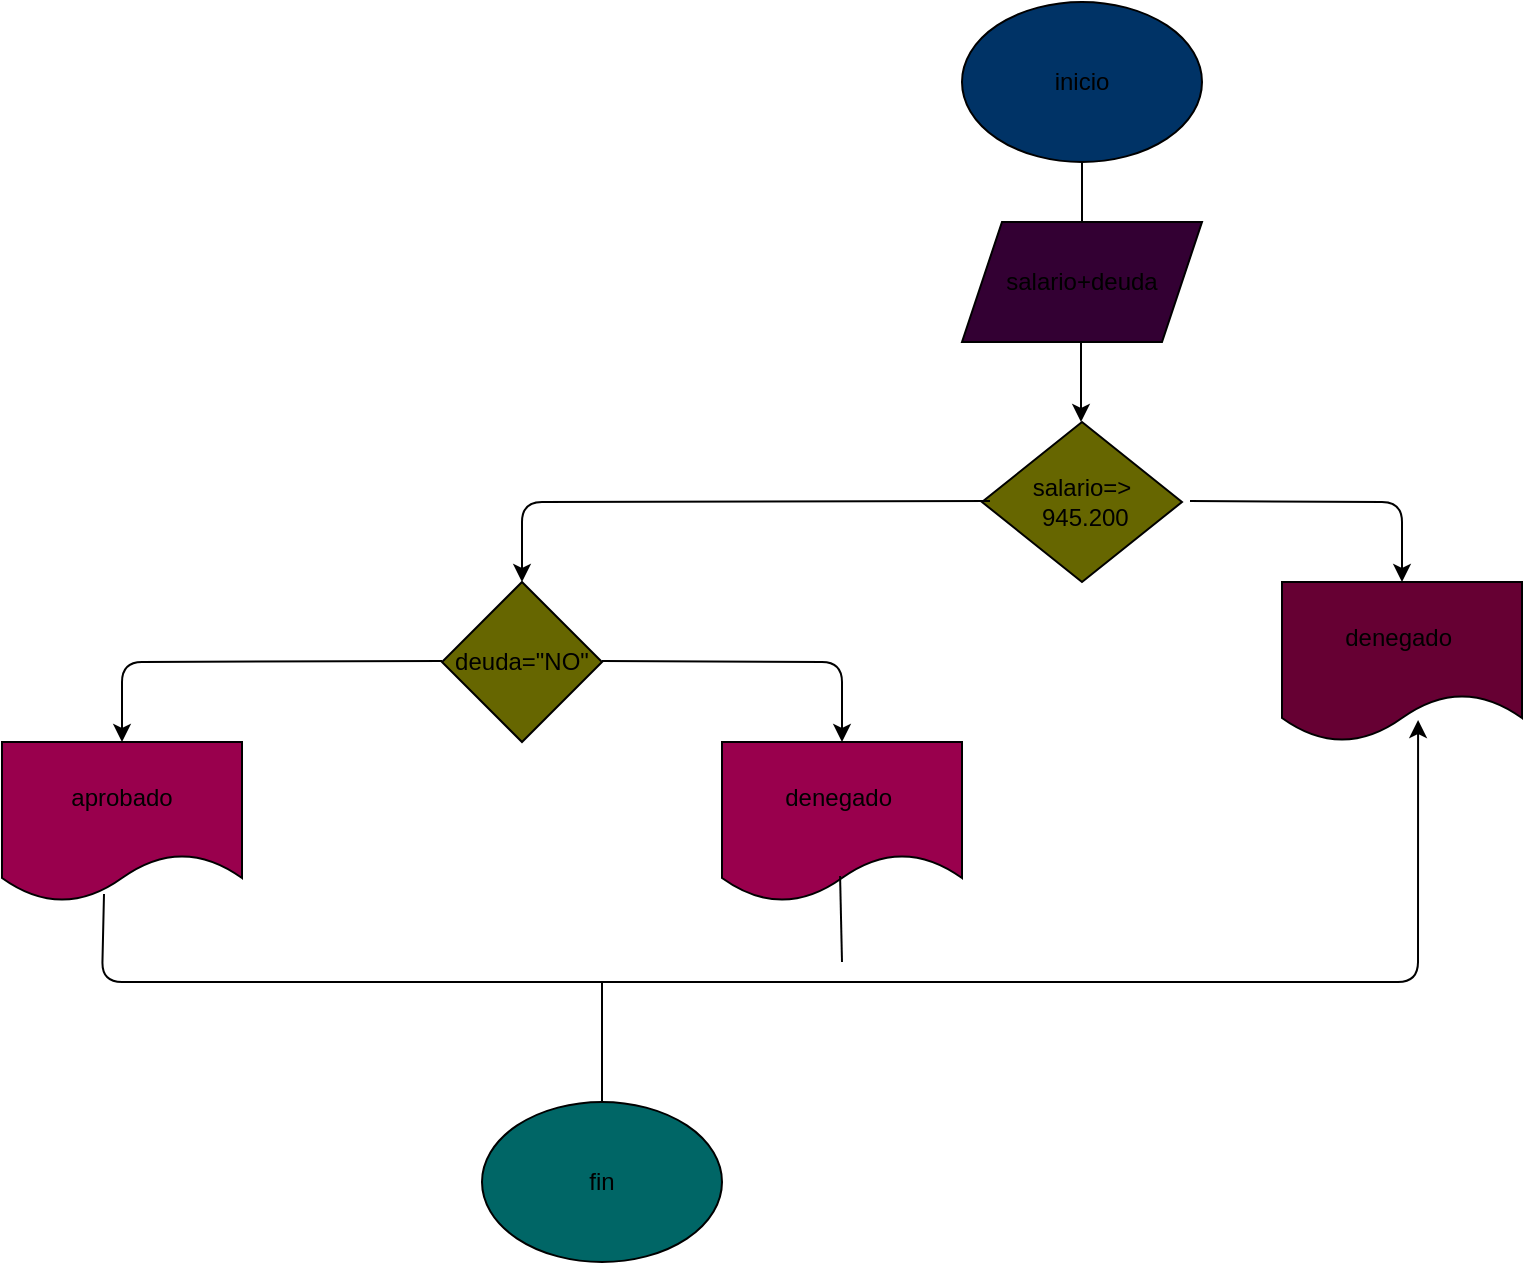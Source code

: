 <mxfile>
    <diagram id="ZhaXKBwOM6sVf6U-sbfk" name="Página-1">
        <mxGraphModel dx="1729" dy="1580" grid="1" gridSize="10" guides="1" tooltips="1" connect="1" arrows="1" fold="1" page="1" pageScale="1" pageWidth="827" pageHeight="1169" math="0" shadow="0">
            <root>
                <mxCell id="0"/>
                <mxCell id="1" parent="0"/>
                <mxCell id="2" value="inicio" style="ellipse;whiteSpace=wrap;html=1;fillColor=#003366;" vertex="1" parent="1">
                    <mxGeometry x="300" y="-10" width="120" height="80" as="geometry"/>
                </mxCell>
                <mxCell id="3" value="" style="endArrow=none;html=1;" edge="1" parent="1">
                    <mxGeometry width="50" height="50" relative="1" as="geometry">
                        <mxPoint x="360" y="100" as="sourcePoint"/>
                        <mxPoint x="360" y="70" as="targetPoint"/>
                    </mxGeometry>
                </mxCell>
                <mxCell id="4" value="salario+deuda" style="shape=parallelogram;perimeter=parallelogramPerimeter;whiteSpace=wrap;html=1;fixedSize=1;fillColor=#330033;" vertex="1" parent="1">
                    <mxGeometry x="300" y="100" width="120" height="60" as="geometry"/>
                </mxCell>
                <mxCell id="5" value="" style="endArrow=classic;html=1;" edge="1" parent="1">
                    <mxGeometry width="50" height="50" relative="1" as="geometry">
                        <mxPoint x="359.5" y="160" as="sourcePoint"/>
                        <mxPoint x="359.5" y="200" as="targetPoint"/>
                        <Array as="points">
                            <mxPoint x="359.5" y="180"/>
                        </Array>
                    </mxGeometry>
                </mxCell>
                <mxCell id="6" value="salario=&amp;gt;&lt;br&gt;&amp;nbsp;945.200" style="rhombus;whiteSpace=wrap;html=1;fillColor=#666600;" vertex="1" parent="1">
                    <mxGeometry x="310" y="200" width="100" height="80" as="geometry"/>
                </mxCell>
                <mxCell id="7" value="" style="endArrow=classic;html=1;" edge="1" parent="1">
                    <mxGeometry relative="1" as="geometry">
                        <mxPoint x="414" y="239.5" as="sourcePoint"/>
                        <mxPoint x="520" y="280" as="targetPoint"/>
                        <Array as="points">
                            <mxPoint x="520" y="240"/>
                        </Array>
                    </mxGeometry>
                </mxCell>
                <mxCell id="10" value="denegado&amp;nbsp;" style="shape=document;whiteSpace=wrap;html=1;boundedLbl=1;fillColor=#660033;" vertex="1" parent="1">
                    <mxGeometry x="460" y="280" width="120" height="80" as="geometry"/>
                </mxCell>
                <mxCell id="11" value="" style="endArrow=classic;html=1;" edge="1" parent="1">
                    <mxGeometry relative="1" as="geometry">
                        <mxPoint x="314" y="239.5" as="sourcePoint"/>
                        <mxPoint x="80" y="280" as="targetPoint"/>
                        <Array as="points">
                            <mxPoint x="80" y="240"/>
                        </Array>
                    </mxGeometry>
                </mxCell>
                <mxCell id="13" value="deuda=&quot;NO&quot;" style="rhombus;whiteSpace=wrap;html=1;fillColor=#666600;" vertex="1" parent="1">
                    <mxGeometry x="40" y="280" width="80" height="80" as="geometry"/>
                </mxCell>
                <mxCell id="14" value="" style="endArrow=classic;html=1;" edge="1" parent="1">
                    <mxGeometry relative="1" as="geometry">
                        <mxPoint x="120" y="319.5" as="sourcePoint"/>
                        <mxPoint x="240" y="360" as="targetPoint"/>
                        <Array as="points">
                            <mxPoint x="240" y="320"/>
                        </Array>
                    </mxGeometry>
                </mxCell>
                <mxCell id="16" value="denegado&amp;nbsp;" style="shape=document;whiteSpace=wrap;html=1;boundedLbl=1;fillColor=#99004D;" vertex="1" parent="1">
                    <mxGeometry x="180" y="360" width="120" height="80" as="geometry"/>
                </mxCell>
                <mxCell id="17" value="" style="endArrow=classic;html=1;" edge="1" parent="1">
                    <mxGeometry relative="1" as="geometry">
                        <mxPoint x="40" y="319.5" as="sourcePoint"/>
                        <mxPoint x="-120" y="360" as="targetPoint"/>
                        <Array as="points">
                            <mxPoint x="-120" y="320"/>
                        </Array>
                    </mxGeometry>
                </mxCell>
                <mxCell id="19" value="aprobado" style="shape=document;whiteSpace=wrap;html=1;boundedLbl=1;fillColor=#99004D;" vertex="1" parent="1">
                    <mxGeometry x="-180" y="360" width="120" height="80" as="geometry"/>
                </mxCell>
                <mxCell id="21" value="" style="endArrow=classic;html=1;exitX=0.425;exitY=0.95;exitDx=0;exitDy=0;exitPerimeter=0;entryX=0.567;entryY=0.863;entryDx=0;entryDy=0;entryPerimeter=0;" edge="1" parent="1" source="19" target="10">
                    <mxGeometry relative="1" as="geometry">
                        <mxPoint x="180" y="480" as="sourcePoint"/>
                        <mxPoint x="280" y="480" as="targetPoint"/>
                        <Array as="points">
                            <mxPoint x="-130" y="480"/>
                            <mxPoint x="150" y="480"/>
                            <mxPoint x="528" y="480"/>
                        </Array>
                    </mxGeometry>
                </mxCell>
                <mxCell id="23" value="" style="endArrow=none;html=1;entryX=0.492;entryY=0.838;entryDx=0;entryDy=0;entryPerimeter=0;" edge="1" parent="1" target="16">
                    <mxGeometry width="50" height="50" relative="1" as="geometry">
                        <mxPoint x="240" y="470" as="sourcePoint"/>
                        <mxPoint x="290" y="420" as="targetPoint"/>
                    </mxGeometry>
                </mxCell>
                <mxCell id="24" value="" style="endArrow=none;html=1;" edge="1" parent="1">
                    <mxGeometry width="50" height="50" relative="1" as="geometry">
                        <mxPoint x="120" y="540" as="sourcePoint"/>
                        <mxPoint x="120" y="480" as="targetPoint"/>
                    </mxGeometry>
                </mxCell>
                <mxCell id="25" value="fin" style="ellipse;whiteSpace=wrap;html=1;fillColor=#006666;" vertex="1" parent="1">
                    <mxGeometry x="60" y="540" width="120" height="80" as="geometry"/>
                </mxCell>
            </root>
        </mxGraphModel>
    </diagram>
</mxfile>